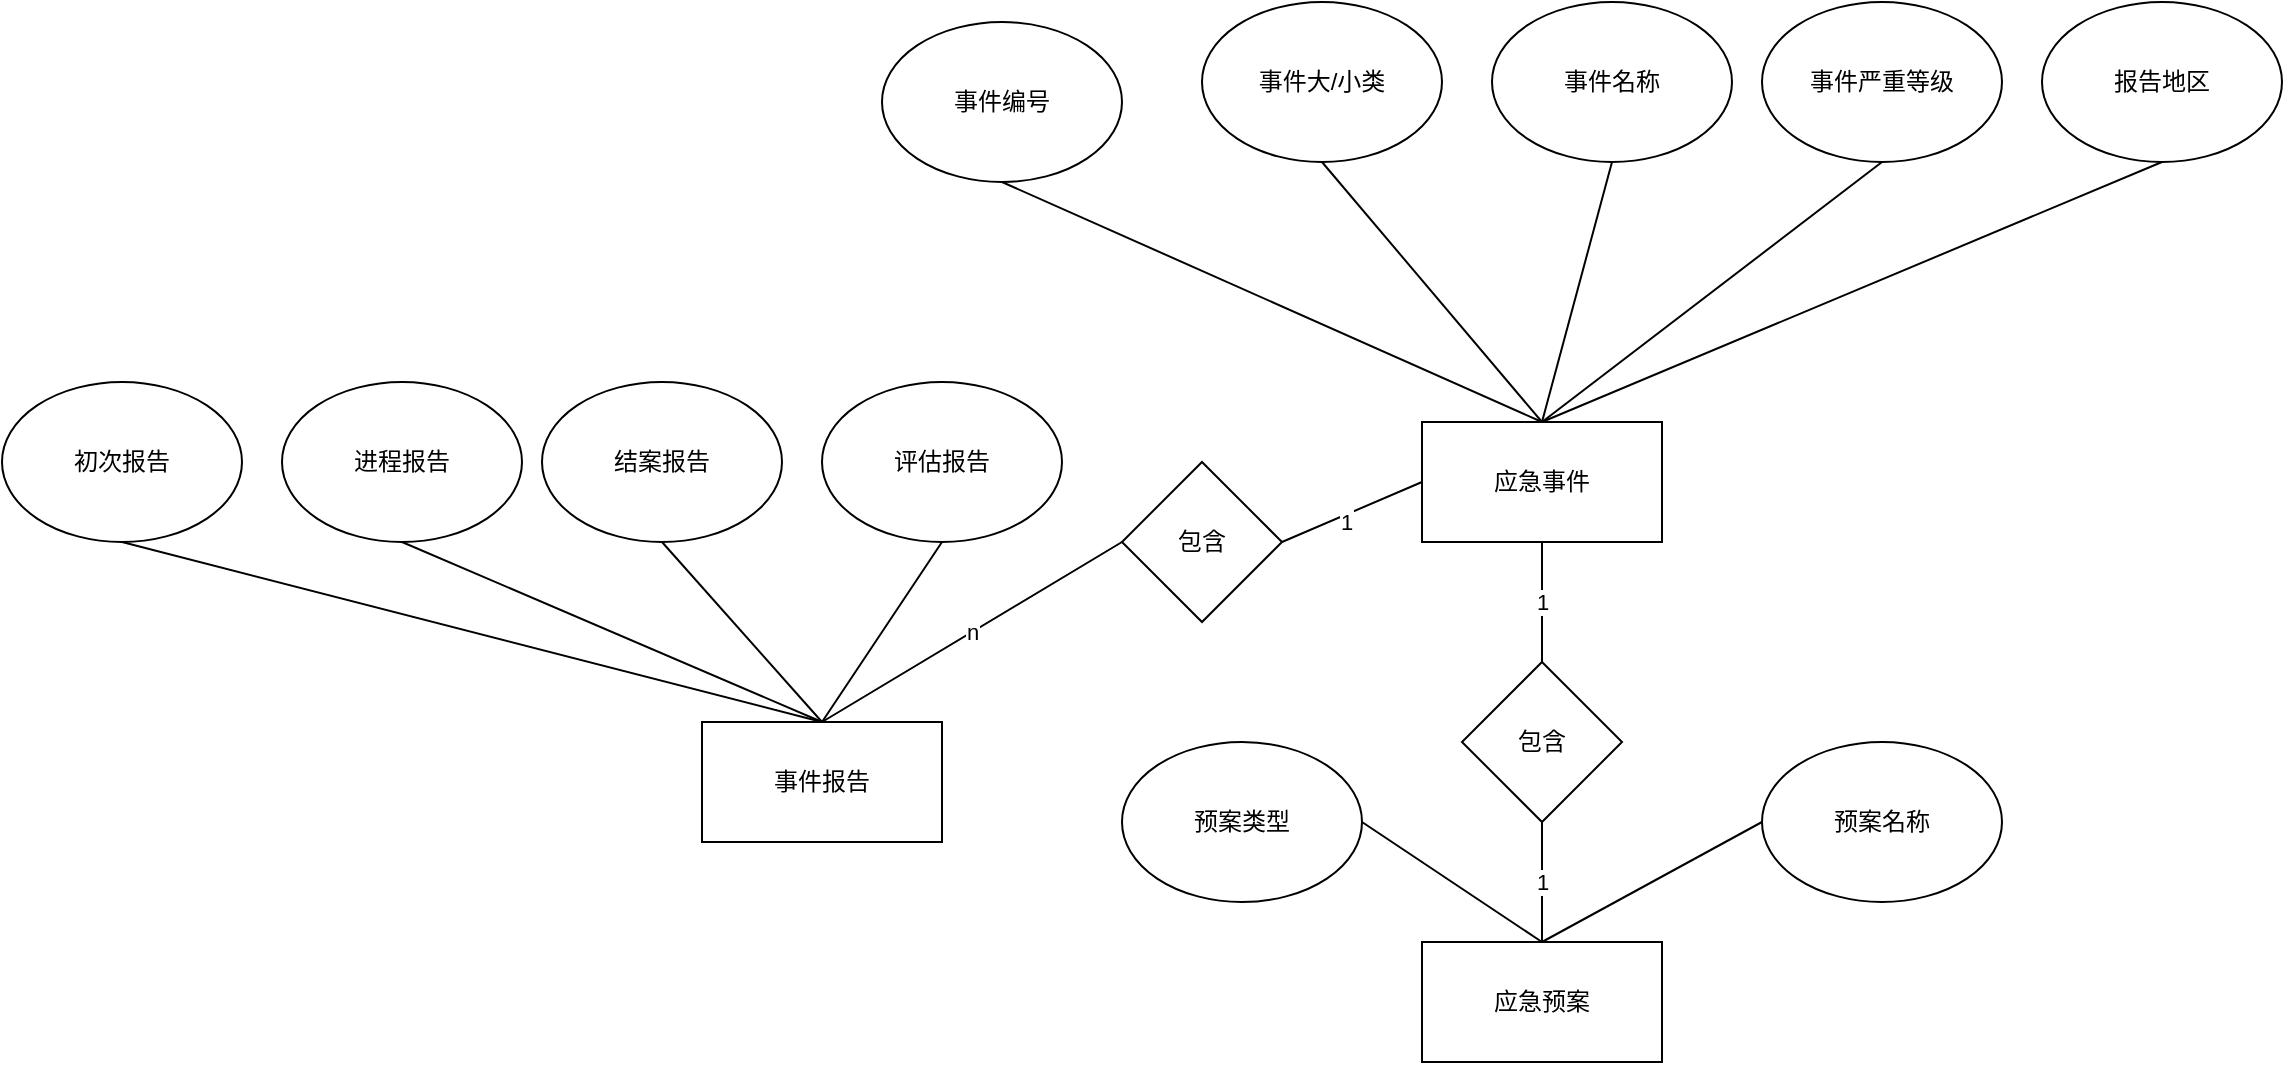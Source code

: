 <mxfile version="20.0.1" type="github">
  <diagram id="R2lEEEUBdFMjLlhIrx00" name="Page-1">
    <mxGraphModel dx="2400" dy="835" grid="1" gridSize="10" guides="1" tooltips="1" connect="1" arrows="1" fold="1" page="1" pageScale="1" pageWidth="850" pageHeight="1100" math="0" shadow="0" extFonts="Permanent Marker^https://fonts.googleapis.com/css?family=Permanent+Marker">
      <root>
        <mxCell id="0" />
        <mxCell id="1" parent="0" />
        <mxCell id="lshALm8m1X_tsoVtzX8Q-20" style="edgeStyle=none;rounded=0;orthogonalLoop=1;jettySize=auto;html=1;exitX=0;exitY=0.5;exitDx=0;exitDy=0;entryX=1;entryY=0.5;entryDx=0;entryDy=0;startArrow=none;startFill=0;endArrow=none;endFill=0;strokeColor=default;" edge="1" parent="1" source="lshALm8m1X_tsoVtzX8Q-3" target="lshALm8m1X_tsoVtzX8Q-19">
          <mxGeometry relative="1" as="geometry" />
        </mxCell>
        <mxCell id="lshALm8m1X_tsoVtzX8Q-22" value="1" style="edgeLabel;html=1;align=center;verticalAlign=middle;resizable=0;points=[];" vertex="1" connectable="0" parent="lshALm8m1X_tsoVtzX8Q-20">
          <mxGeometry x="0.133" y="3" relative="1" as="geometry">
            <mxPoint as="offset" />
          </mxGeometry>
        </mxCell>
        <mxCell id="lshALm8m1X_tsoVtzX8Q-34" value="1" style="edgeStyle=none;rounded=0;orthogonalLoop=1;jettySize=auto;html=1;exitX=0.5;exitY=1;exitDx=0;exitDy=0;entryX=0.5;entryY=0;entryDx=0;entryDy=0;startArrow=none;startFill=0;endArrow=none;endFill=0;strokeColor=default;" edge="1" parent="1" source="lshALm8m1X_tsoVtzX8Q-3" target="lshALm8m1X_tsoVtzX8Q-33">
          <mxGeometry relative="1" as="geometry" />
        </mxCell>
        <mxCell id="lshALm8m1X_tsoVtzX8Q-3" value="应急事件" style="rounded=0;whiteSpace=wrap;html=1;" vertex="1" parent="1">
          <mxGeometry x="390" y="390" width="120" height="60" as="geometry" />
        </mxCell>
        <mxCell id="lshALm8m1X_tsoVtzX8Q-13" style="rounded=0;orthogonalLoop=1;jettySize=auto;html=1;exitX=0.5;exitY=1;exitDx=0;exitDy=0;entryX=0.5;entryY=0;entryDx=0;entryDy=0;strokeColor=default;endArrow=none;endFill=0;" edge="1" parent="1" source="lshALm8m1X_tsoVtzX8Q-4" target="lshALm8m1X_tsoVtzX8Q-3">
          <mxGeometry relative="1" as="geometry" />
        </mxCell>
        <mxCell id="lshALm8m1X_tsoVtzX8Q-4" value="事件编号" style="ellipse;whiteSpace=wrap;html=1;" vertex="1" parent="1">
          <mxGeometry x="120" y="190" width="120" height="80" as="geometry" />
        </mxCell>
        <mxCell id="lshALm8m1X_tsoVtzX8Q-14" style="rounded=0;orthogonalLoop=1;jettySize=auto;html=1;exitX=0.5;exitY=1;exitDx=0;exitDy=0;endArrow=none;endFill=0;strokeColor=default;startArrow=none;startFill=0;" edge="1" parent="1" source="lshALm8m1X_tsoVtzX8Q-5">
          <mxGeometry relative="1" as="geometry">
            <mxPoint x="450" y="390" as="targetPoint" />
          </mxGeometry>
        </mxCell>
        <mxCell id="lshALm8m1X_tsoVtzX8Q-5" value="事件大/小类" style="ellipse;whiteSpace=wrap;html=1;" vertex="1" parent="1">
          <mxGeometry x="280" y="180" width="120" height="80" as="geometry" />
        </mxCell>
        <mxCell id="lshALm8m1X_tsoVtzX8Q-15" style="edgeStyle=none;rounded=0;orthogonalLoop=1;jettySize=auto;html=1;exitX=0.5;exitY=1;exitDx=0;exitDy=0;startArrow=none;startFill=0;endArrow=none;endFill=0;strokeColor=default;" edge="1" parent="1" source="lshALm8m1X_tsoVtzX8Q-6">
          <mxGeometry relative="1" as="geometry">
            <mxPoint x="450" y="390" as="targetPoint" />
          </mxGeometry>
        </mxCell>
        <mxCell id="lshALm8m1X_tsoVtzX8Q-6" value="事件名称" style="ellipse;whiteSpace=wrap;html=1;" vertex="1" parent="1">
          <mxGeometry x="425" y="180" width="120" height="80" as="geometry" />
        </mxCell>
        <mxCell id="lshALm8m1X_tsoVtzX8Q-16" style="edgeStyle=none;rounded=0;orthogonalLoop=1;jettySize=auto;html=1;exitX=0.5;exitY=1;exitDx=0;exitDy=0;startArrow=none;startFill=0;endArrow=none;endFill=0;strokeColor=default;" edge="1" parent="1" source="lshALm8m1X_tsoVtzX8Q-7">
          <mxGeometry relative="1" as="geometry">
            <mxPoint x="450" y="390" as="targetPoint" />
          </mxGeometry>
        </mxCell>
        <mxCell id="lshALm8m1X_tsoVtzX8Q-7" value="事件严重等级" style="ellipse;whiteSpace=wrap;html=1;" vertex="1" parent="1">
          <mxGeometry x="560" y="180" width="120" height="80" as="geometry" />
        </mxCell>
        <mxCell id="lshALm8m1X_tsoVtzX8Q-17" style="edgeStyle=none;rounded=0;orthogonalLoop=1;jettySize=auto;html=1;exitX=0.5;exitY=1;exitDx=0;exitDy=0;startArrow=none;startFill=0;endArrow=none;endFill=0;strokeColor=default;" edge="1" parent="1" source="lshALm8m1X_tsoVtzX8Q-8">
          <mxGeometry relative="1" as="geometry">
            <mxPoint x="450" y="390" as="targetPoint" />
          </mxGeometry>
        </mxCell>
        <mxCell id="lshALm8m1X_tsoVtzX8Q-8" value="报告地区" style="ellipse;whiteSpace=wrap;html=1;" vertex="1" parent="1">
          <mxGeometry x="700" y="180" width="120" height="80" as="geometry" />
        </mxCell>
        <mxCell id="lshALm8m1X_tsoVtzX8Q-18" value="事件报告" style="rounded=0;whiteSpace=wrap;html=1;" vertex="1" parent="1">
          <mxGeometry x="30" y="540" width="120" height="60" as="geometry" />
        </mxCell>
        <mxCell id="lshALm8m1X_tsoVtzX8Q-21" value="n" style="edgeStyle=none;rounded=0;orthogonalLoop=1;jettySize=auto;html=1;exitX=0;exitY=0.5;exitDx=0;exitDy=0;entryX=0.5;entryY=0;entryDx=0;entryDy=0;startArrow=none;startFill=0;endArrow=none;endFill=0;strokeColor=default;" edge="1" parent="1" source="lshALm8m1X_tsoVtzX8Q-19" target="lshALm8m1X_tsoVtzX8Q-18">
          <mxGeometry relative="1" as="geometry" />
        </mxCell>
        <mxCell id="lshALm8m1X_tsoVtzX8Q-19" value="包含" style="rhombus;whiteSpace=wrap;html=1;" vertex="1" parent="1">
          <mxGeometry x="240" y="410" width="80" height="80" as="geometry" />
        </mxCell>
        <mxCell id="lshALm8m1X_tsoVtzX8Q-28" style="edgeStyle=none;rounded=0;orthogonalLoop=1;jettySize=auto;html=1;exitX=0.5;exitY=1;exitDx=0;exitDy=0;entryX=0.5;entryY=0;entryDx=0;entryDy=0;startArrow=none;startFill=0;endArrow=none;endFill=0;strokeColor=default;" edge="1" parent="1" source="lshALm8m1X_tsoVtzX8Q-24" target="lshALm8m1X_tsoVtzX8Q-18">
          <mxGeometry relative="1" as="geometry" />
        </mxCell>
        <mxCell id="lshALm8m1X_tsoVtzX8Q-24" value="初次报告" style="ellipse;whiteSpace=wrap;html=1;" vertex="1" parent="1">
          <mxGeometry x="-320" y="370" width="120" height="80" as="geometry" />
        </mxCell>
        <mxCell id="lshALm8m1X_tsoVtzX8Q-29" style="edgeStyle=none;rounded=0;orthogonalLoop=1;jettySize=auto;html=1;exitX=0.5;exitY=1;exitDx=0;exitDy=0;startArrow=none;startFill=0;endArrow=none;endFill=0;strokeColor=default;" edge="1" parent="1" source="lshALm8m1X_tsoVtzX8Q-25">
          <mxGeometry relative="1" as="geometry">
            <mxPoint x="90" y="540" as="targetPoint" />
          </mxGeometry>
        </mxCell>
        <mxCell id="lshALm8m1X_tsoVtzX8Q-25" value="进程报告" style="ellipse;whiteSpace=wrap;html=1;" vertex="1" parent="1">
          <mxGeometry x="-180" y="370" width="120" height="80" as="geometry" />
        </mxCell>
        <mxCell id="lshALm8m1X_tsoVtzX8Q-30" style="edgeStyle=none;rounded=0;orthogonalLoop=1;jettySize=auto;html=1;exitX=0.5;exitY=1;exitDx=0;exitDy=0;startArrow=none;startFill=0;endArrow=none;endFill=0;strokeColor=default;" edge="1" parent="1" source="lshALm8m1X_tsoVtzX8Q-26">
          <mxGeometry relative="1" as="geometry">
            <mxPoint x="90" y="540" as="targetPoint" />
          </mxGeometry>
        </mxCell>
        <mxCell id="lshALm8m1X_tsoVtzX8Q-26" value="结案报告" style="ellipse;whiteSpace=wrap;html=1;" vertex="1" parent="1">
          <mxGeometry x="-50" y="370" width="120" height="80" as="geometry" />
        </mxCell>
        <mxCell id="lshALm8m1X_tsoVtzX8Q-31" style="edgeStyle=none;rounded=0;orthogonalLoop=1;jettySize=auto;html=1;exitX=0.5;exitY=1;exitDx=0;exitDy=0;startArrow=none;startFill=0;endArrow=none;endFill=0;strokeColor=default;" edge="1" parent="1" source="lshALm8m1X_tsoVtzX8Q-27">
          <mxGeometry relative="1" as="geometry">
            <mxPoint x="90" y="540" as="targetPoint" />
          </mxGeometry>
        </mxCell>
        <mxCell id="lshALm8m1X_tsoVtzX8Q-27" value="评估报告" style="ellipse;whiteSpace=wrap;html=1;" vertex="1" parent="1">
          <mxGeometry x="90" y="370" width="120" height="80" as="geometry" />
        </mxCell>
        <mxCell id="lshALm8m1X_tsoVtzX8Q-32" value="应急预案" style="rounded=0;whiteSpace=wrap;html=1;" vertex="1" parent="1">
          <mxGeometry x="390" y="650" width="120" height="60" as="geometry" />
        </mxCell>
        <mxCell id="lshALm8m1X_tsoVtzX8Q-35" value="1" style="edgeStyle=none;rounded=0;orthogonalLoop=1;jettySize=auto;html=1;exitX=0.5;exitY=1;exitDx=0;exitDy=0;entryX=0.5;entryY=0;entryDx=0;entryDy=0;startArrow=none;startFill=0;endArrow=none;endFill=0;strokeColor=default;" edge="1" parent="1" source="lshALm8m1X_tsoVtzX8Q-33" target="lshALm8m1X_tsoVtzX8Q-32">
          <mxGeometry relative="1" as="geometry" />
        </mxCell>
        <mxCell id="lshALm8m1X_tsoVtzX8Q-33" value="包含" style="rhombus;whiteSpace=wrap;html=1;" vertex="1" parent="1">
          <mxGeometry x="410" y="510" width="80" height="80" as="geometry" />
        </mxCell>
        <mxCell id="lshALm8m1X_tsoVtzX8Q-39" style="edgeStyle=none;rounded=0;orthogonalLoop=1;jettySize=auto;html=1;exitX=1;exitY=0.5;exitDx=0;exitDy=0;startArrow=none;startFill=0;endArrow=none;endFill=0;strokeColor=default;" edge="1" parent="1" source="lshALm8m1X_tsoVtzX8Q-36">
          <mxGeometry relative="1" as="geometry">
            <mxPoint x="450" y="650" as="targetPoint" />
          </mxGeometry>
        </mxCell>
        <mxCell id="lshALm8m1X_tsoVtzX8Q-36" value="预案类型" style="ellipse;whiteSpace=wrap;html=1;" vertex="1" parent="1">
          <mxGeometry x="240" y="550" width="120" height="80" as="geometry" />
        </mxCell>
        <mxCell id="lshALm8m1X_tsoVtzX8Q-38" style="edgeStyle=none;rounded=0;orthogonalLoop=1;jettySize=auto;html=1;exitX=0;exitY=0.5;exitDx=0;exitDy=0;startArrow=none;startFill=0;endArrow=none;endFill=0;strokeColor=default;" edge="1" parent="1" source="lshALm8m1X_tsoVtzX8Q-37">
          <mxGeometry relative="1" as="geometry">
            <mxPoint x="450" y="650" as="targetPoint" />
          </mxGeometry>
        </mxCell>
        <mxCell id="lshALm8m1X_tsoVtzX8Q-37" value="预案名称" style="ellipse;whiteSpace=wrap;html=1;" vertex="1" parent="1">
          <mxGeometry x="560" y="550" width="120" height="80" as="geometry" />
        </mxCell>
      </root>
    </mxGraphModel>
  </diagram>
</mxfile>
